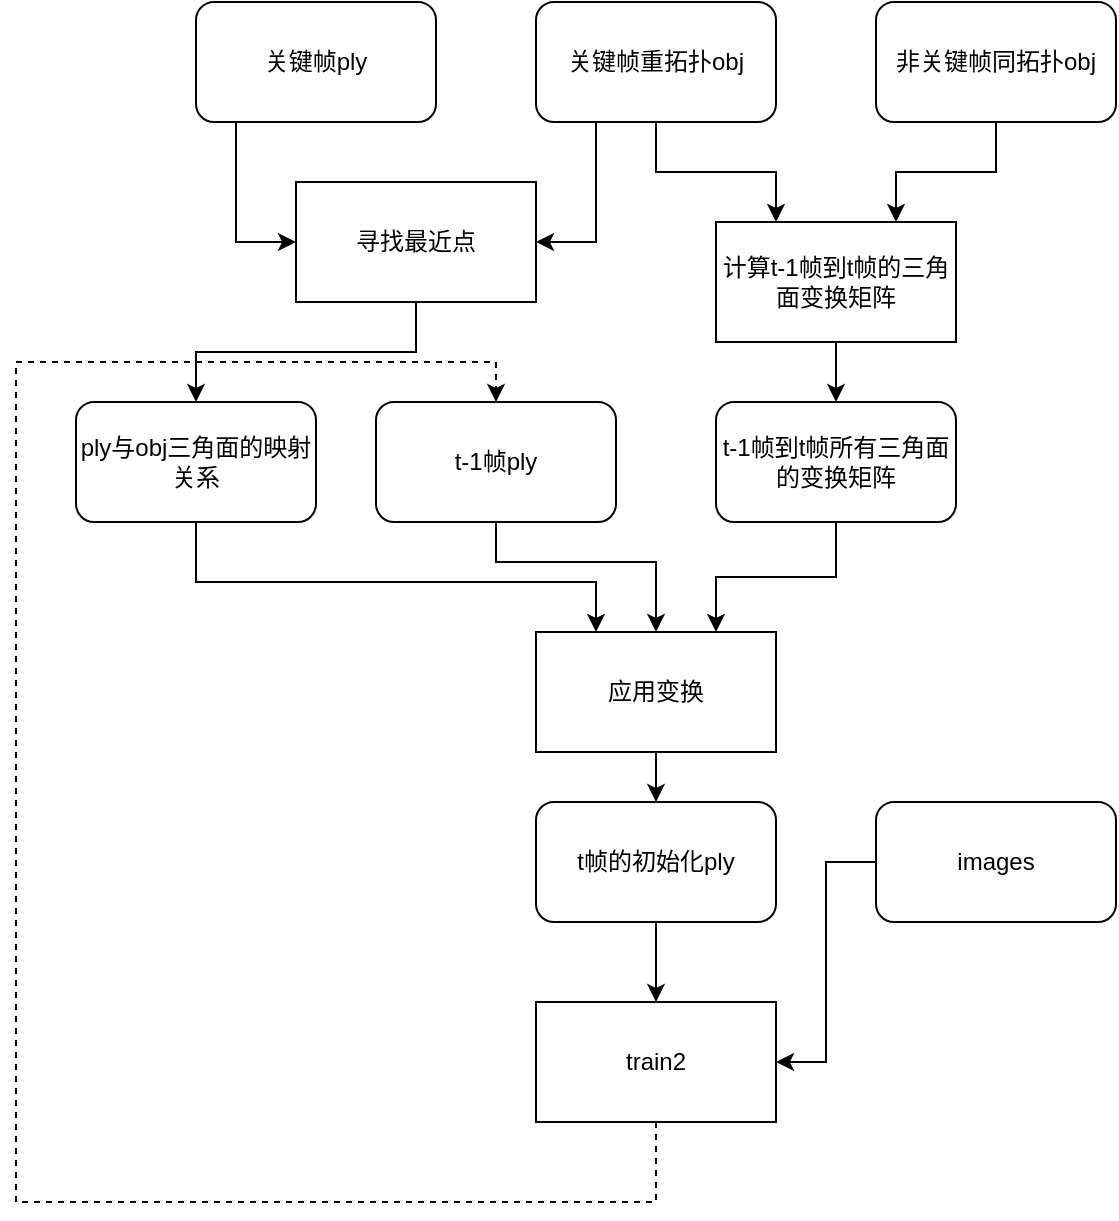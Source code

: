 <mxfile version="27.0.3">
  <diagram name="第 1 页" id="nden9D6ITigBBMDM2Ytv">
    <mxGraphModel dx="1139" dy="623" grid="1" gridSize="10" guides="1" tooltips="1" connect="1" arrows="1" fold="1" page="1" pageScale="1" pageWidth="827" pageHeight="1169" math="0" shadow="0">
      <root>
        <mxCell id="0" />
        <mxCell id="1" parent="0" />
        <mxCell id="LAKNzCCuAKZaa_WfZxbo-12" style="edgeStyle=orthogonalEdgeStyle;rounded=0;orthogonalLoop=1;jettySize=auto;html=1;entryX=0.75;entryY=0;entryDx=0;entryDy=0;" parent="1" source="LAKNzCCuAKZaa_WfZxbo-5" target="LAKNzCCuAKZaa_WfZxbo-8" edge="1">
          <mxGeometry relative="1" as="geometry" />
        </mxCell>
        <mxCell id="LAKNzCCuAKZaa_WfZxbo-5" value="非关键帧同拓扑obj" style="rounded=1;whiteSpace=wrap;html=1;" parent="1" vertex="1">
          <mxGeometry x="450" y="110" width="120" height="60" as="geometry" />
        </mxCell>
        <mxCell id="gtqKSPDY2urYnu_UUiIA-2" style="edgeStyle=orthogonalEdgeStyle;rounded=0;orthogonalLoop=1;jettySize=auto;html=1;entryX=0;entryY=0.5;entryDx=0;entryDy=0;" edge="1" parent="1" source="LAKNzCCuAKZaa_WfZxbo-6" target="gtqKSPDY2urYnu_UUiIA-1">
          <mxGeometry relative="1" as="geometry">
            <Array as="points">
              <mxPoint x="130" y="230" />
            </Array>
          </mxGeometry>
        </mxCell>
        <mxCell id="LAKNzCCuAKZaa_WfZxbo-6" value="&lt;div&gt;关键帧ply&lt;/div&gt;" style="rounded=1;whiteSpace=wrap;html=1;" parent="1" vertex="1">
          <mxGeometry x="110" y="110" width="120" height="60" as="geometry" />
        </mxCell>
        <mxCell id="LAKNzCCuAKZaa_WfZxbo-11" style="edgeStyle=orthogonalEdgeStyle;rounded=0;orthogonalLoop=1;jettySize=auto;html=1;entryX=0.25;entryY=0;entryDx=0;entryDy=0;" parent="1" source="LAKNzCCuAKZaa_WfZxbo-7" target="LAKNzCCuAKZaa_WfZxbo-8" edge="1">
          <mxGeometry relative="1" as="geometry" />
        </mxCell>
        <mxCell id="gtqKSPDY2urYnu_UUiIA-3" style="edgeStyle=orthogonalEdgeStyle;rounded=0;orthogonalLoop=1;jettySize=auto;html=1;exitX=0.25;exitY=1;exitDx=0;exitDy=0;entryX=1;entryY=0.5;entryDx=0;entryDy=0;" edge="1" parent="1" source="LAKNzCCuAKZaa_WfZxbo-7" target="gtqKSPDY2urYnu_UUiIA-1">
          <mxGeometry relative="1" as="geometry" />
        </mxCell>
        <mxCell id="LAKNzCCuAKZaa_WfZxbo-7" value="关键帧重拓扑obj" style="rounded=1;whiteSpace=wrap;html=1;" parent="1" vertex="1">
          <mxGeometry x="280" y="110" width="120" height="60" as="geometry" />
        </mxCell>
        <mxCell id="LAKNzCCuAKZaa_WfZxbo-13" value="" style="edgeStyle=orthogonalEdgeStyle;rounded=0;orthogonalLoop=1;jettySize=auto;html=1;" parent="1" source="LAKNzCCuAKZaa_WfZxbo-8" target="LAKNzCCuAKZaa_WfZxbo-9" edge="1">
          <mxGeometry relative="1" as="geometry" />
        </mxCell>
        <mxCell id="LAKNzCCuAKZaa_WfZxbo-8" value="计算t-1帧到t帧的三角面变换矩阵" style="rounded=0;whiteSpace=wrap;html=1;" parent="1" vertex="1">
          <mxGeometry x="370" y="220" width="120" height="60" as="geometry" />
        </mxCell>
        <mxCell id="LAKNzCCuAKZaa_WfZxbo-17" style="edgeStyle=orthogonalEdgeStyle;rounded=0;orthogonalLoop=1;jettySize=auto;html=1;entryX=0.75;entryY=0;entryDx=0;entryDy=0;" parent="1" source="LAKNzCCuAKZaa_WfZxbo-9" target="LAKNzCCuAKZaa_WfZxbo-15" edge="1">
          <mxGeometry relative="1" as="geometry" />
        </mxCell>
        <mxCell id="LAKNzCCuAKZaa_WfZxbo-9" value="t-1帧到t帧所有三角面的变换矩阵" style="rounded=1;whiteSpace=wrap;html=1;" parent="1" vertex="1">
          <mxGeometry x="370" y="310" width="120" height="60" as="geometry" />
        </mxCell>
        <mxCell id="LAKNzCCuAKZaa_WfZxbo-14" value="&lt;div&gt;t-1帧ply&lt;/div&gt;" style="rounded=1;whiteSpace=wrap;html=1;" parent="1" vertex="1">
          <mxGeometry x="200" y="310" width="120" height="60" as="geometry" />
        </mxCell>
        <mxCell id="LAKNzCCuAKZaa_WfZxbo-19" value="" style="edgeStyle=orthogonalEdgeStyle;rounded=0;orthogonalLoop=1;jettySize=auto;html=1;" parent="1" source="LAKNzCCuAKZaa_WfZxbo-15" target="LAKNzCCuAKZaa_WfZxbo-18" edge="1">
          <mxGeometry relative="1" as="geometry" />
        </mxCell>
        <mxCell id="LAKNzCCuAKZaa_WfZxbo-15" value="应用变换" style="rounded=0;whiteSpace=wrap;html=1;" parent="1" vertex="1">
          <mxGeometry x="280" y="425" width="120" height="60" as="geometry" />
        </mxCell>
        <mxCell id="LAKNzCCuAKZaa_WfZxbo-16" style="edgeStyle=orthogonalEdgeStyle;rounded=0;orthogonalLoop=1;jettySize=auto;html=1;entryX=0.5;entryY=0;entryDx=0;entryDy=0;" parent="1" source="LAKNzCCuAKZaa_WfZxbo-14" target="LAKNzCCuAKZaa_WfZxbo-15" edge="1">
          <mxGeometry relative="1" as="geometry">
            <Array as="points">
              <mxPoint x="260" y="390" />
              <mxPoint x="340" y="390" />
            </Array>
          </mxGeometry>
        </mxCell>
        <mxCell id="LAKNzCCuAKZaa_WfZxbo-22" style="edgeStyle=orthogonalEdgeStyle;rounded=0;orthogonalLoop=1;jettySize=auto;html=1;entryX=0.5;entryY=0;entryDx=0;entryDy=0;exitX=0.5;exitY=1;exitDx=0;exitDy=0;dashed=1;" parent="1" source="LAKNzCCuAKZaa_WfZxbo-23" target="LAKNzCCuAKZaa_WfZxbo-14" edge="1">
          <mxGeometry relative="1" as="geometry">
            <mxPoint x="260" y="630" as="sourcePoint" />
            <Array as="points">
              <mxPoint x="340" y="710" />
              <mxPoint x="20" y="710" />
              <mxPoint x="20" y="290" />
              <mxPoint x="260" y="290" />
            </Array>
          </mxGeometry>
        </mxCell>
        <mxCell id="LAKNzCCuAKZaa_WfZxbo-26" style="edgeStyle=orthogonalEdgeStyle;rounded=0;orthogonalLoop=1;jettySize=auto;html=1;" parent="1" source="LAKNzCCuAKZaa_WfZxbo-18" target="LAKNzCCuAKZaa_WfZxbo-23" edge="1">
          <mxGeometry relative="1" as="geometry" />
        </mxCell>
        <mxCell id="LAKNzCCuAKZaa_WfZxbo-18" value="t帧的初始化ply" style="rounded=1;whiteSpace=wrap;html=1;" parent="1" vertex="1">
          <mxGeometry x="280" y="510" width="120" height="60" as="geometry" />
        </mxCell>
        <mxCell id="LAKNzCCuAKZaa_WfZxbo-21" style="edgeStyle=orthogonalEdgeStyle;rounded=0;orthogonalLoop=1;jettySize=auto;html=1;entryX=0.25;entryY=0;entryDx=0;entryDy=0;" parent="1" source="LAKNzCCuAKZaa_WfZxbo-20" target="LAKNzCCuAKZaa_WfZxbo-15" edge="1">
          <mxGeometry relative="1" as="geometry">
            <Array as="points">
              <mxPoint x="110" y="400" />
              <mxPoint x="310" y="400" />
            </Array>
          </mxGeometry>
        </mxCell>
        <mxCell id="LAKNzCCuAKZaa_WfZxbo-20" value="ply与obj三角面的映射关系" style="rounded=1;whiteSpace=wrap;html=1;" parent="1" vertex="1">
          <mxGeometry x="50" y="310" width="120" height="60" as="geometry" />
        </mxCell>
        <mxCell id="LAKNzCCuAKZaa_WfZxbo-23" value="train2" style="rounded=0;whiteSpace=wrap;html=1;" parent="1" vertex="1">
          <mxGeometry x="280" y="610" width="120" height="60" as="geometry" />
        </mxCell>
        <mxCell id="LAKNzCCuAKZaa_WfZxbo-27" style="edgeStyle=orthogonalEdgeStyle;rounded=0;orthogonalLoop=1;jettySize=auto;html=1;entryX=1;entryY=0.5;entryDx=0;entryDy=0;" parent="1" source="LAKNzCCuAKZaa_WfZxbo-25" target="LAKNzCCuAKZaa_WfZxbo-23" edge="1">
          <mxGeometry relative="1" as="geometry" />
        </mxCell>
        <mxCell id="LAKNzCCuAKZaa_WfZxbo-25" value="images" style="rounded=1;whiteSpace=wrap;html=1;" parent="1" vertex="1">
          <mxGeometry x="450" y="510" width="120" height="60" as="geometry" />
        </mxCell>
        <mxCell id="gtqKSPDY2urYnu_UUiIA-4" style="edgeStyle=orthogonalEdgeStyle;rounded=0;orthogonalLoop=1;jettySize=auto;html=1;entryX=0.5;entryY=0;entryDx=0;entryDy=0;" edge="1" parent="1" source="gtqKSPDY2urYnu_UUiIA-1" target="LAKNzCCuAKZaa_WfZxbo-20">
          <mxGeometry relative="1" as="geometry" />
        </mxCell>
        <mxCell id="gtqKSPDY2urYnu_UUiIA-1" value="寻找最近点" style="rounded=0;whiteSpace=wrap;html=1;" vertex="1" parent="1">
          <mxGeometry x="160" y="200" width="120" height="60" as="geometry" />
        </mxCell>
      </root>
    </mxGraphModel>
  </diagram>
</mxfile>
